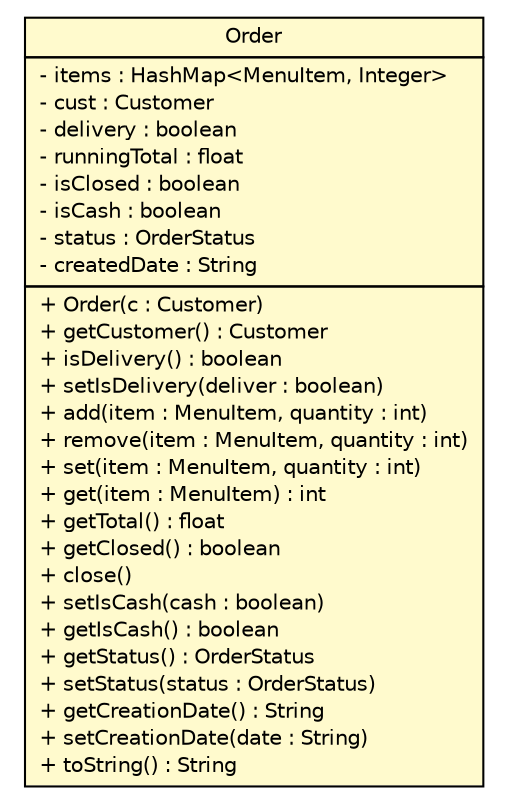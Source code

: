 #!/usr/local/bin/dot
#
# Class diagram 
# Generated by UMLGraph version 1.6 (http://www.umlgraph.org/)
#

digraph G {
	edge [fontname="Helvetica",fontsize=10,labelfontname="Helvetica",labelfontsize=10];
	node [fontname="Helvetica",fontsize=10,shape=plaintext];
	nodesep=0.25;
	ranksep=0.5;
	// au.edu.griffith.ict.Order
	c70 [label=<<table title="au.edu.griffith.ict.Order" border="0" cellborder="1" cellspacing="0" cellpadding="2" port="p" bgcolor="lemonChiffon" href="./Order.html">
		<tr><td><table border="0" cellspacing="0" cellpadding="1">
<tr><td align="center" balign="center"> Order </td></tr>
		</table></td></tr>
		<tr><td><table border="0" cellspacing="0" cellpadding="1">
<tr><td align="left" balign="left"> - items : HashMap&lt;MenuItem, Integer&gt; </td></tr>
<tr><td align="left" balign="left"> - cust : Customer </td></tr>
<tr><td align="left" balign="left"> - delivery : boolean </td></tr>
<tr><td align="left" balign="left"> - runningTotal : float </td></tr>
<tr><td align="left" balign="left"> - isClosed : boolean </td></tr>
<tr><td align="left" balign="left"> - isCash : boolean </td></tr>
<tr><td align="left" balign="left"> - status : OrderStatus </td></tr>
<tr><td align="left" balign="left"> - createdDate : String </td></tr>
		</table></td></tr>
		<tr><td><table border="0" cellspacing="0" cellpadding="1">
<tr><td align="left" balign="left"> + Order(c : Customer) </td></tr>
<tr><td align="left" balign="left"> + getCustomer() : Customer </td></tr>
<tr><td align="left" balign="left"> + isDelivery() : boolean </td></tr>
<tr><td align="left" balign="left"> + setIsDelivery(deliver : boolean) </td></tr>
<tr><td align="left" balign="left"> + add(item : MenuItem, quantity : int) </td></tr>
<tr><td align="left" balign="left"> + remove(item : MenuItem, quantity : int) </td></tr>
<tr><td align="left" balign="left"> + set(item : MenuItem, quantity : int) </td></tr>
<tr><td align="left" balign="left"> + get(item : MenuItem) : int </td></tr>
<tr><td align="left" balign="left"> + getTotal() : float </td></tr>
<tr><td align="left" balign="left"> + getClosed() : boolean </td></tr>
<tr><td align="left" balign="left"> + close() </td></tr>
<tr><td align="left" balign="left"> + setIsCash(cash : boolean) </td></tr>
<tr><td align="left" balign="left"> + getIsCash() : boolean </td></tr>
<tr><td align="left" balign="left"> + getStatus() : OrderStatus </td></tr>
<tr><td align="left" balign="left"> + setStatus(status : OrderStatus) </td></tr>
<tr><td align="left" balign="left"> + getCreationDate() : String </td></tr>
<tr><td align="left" balign="left"> + setCreationDate(date : String) </td></tr>
<tr><td align="left" balign="left"> + toString() : String </td></tr>
		</table></td></tr>
		</table>>, URL="./Order.html", fontname="Helvetica", fontcolor="black", fontsize=10.0];
}

